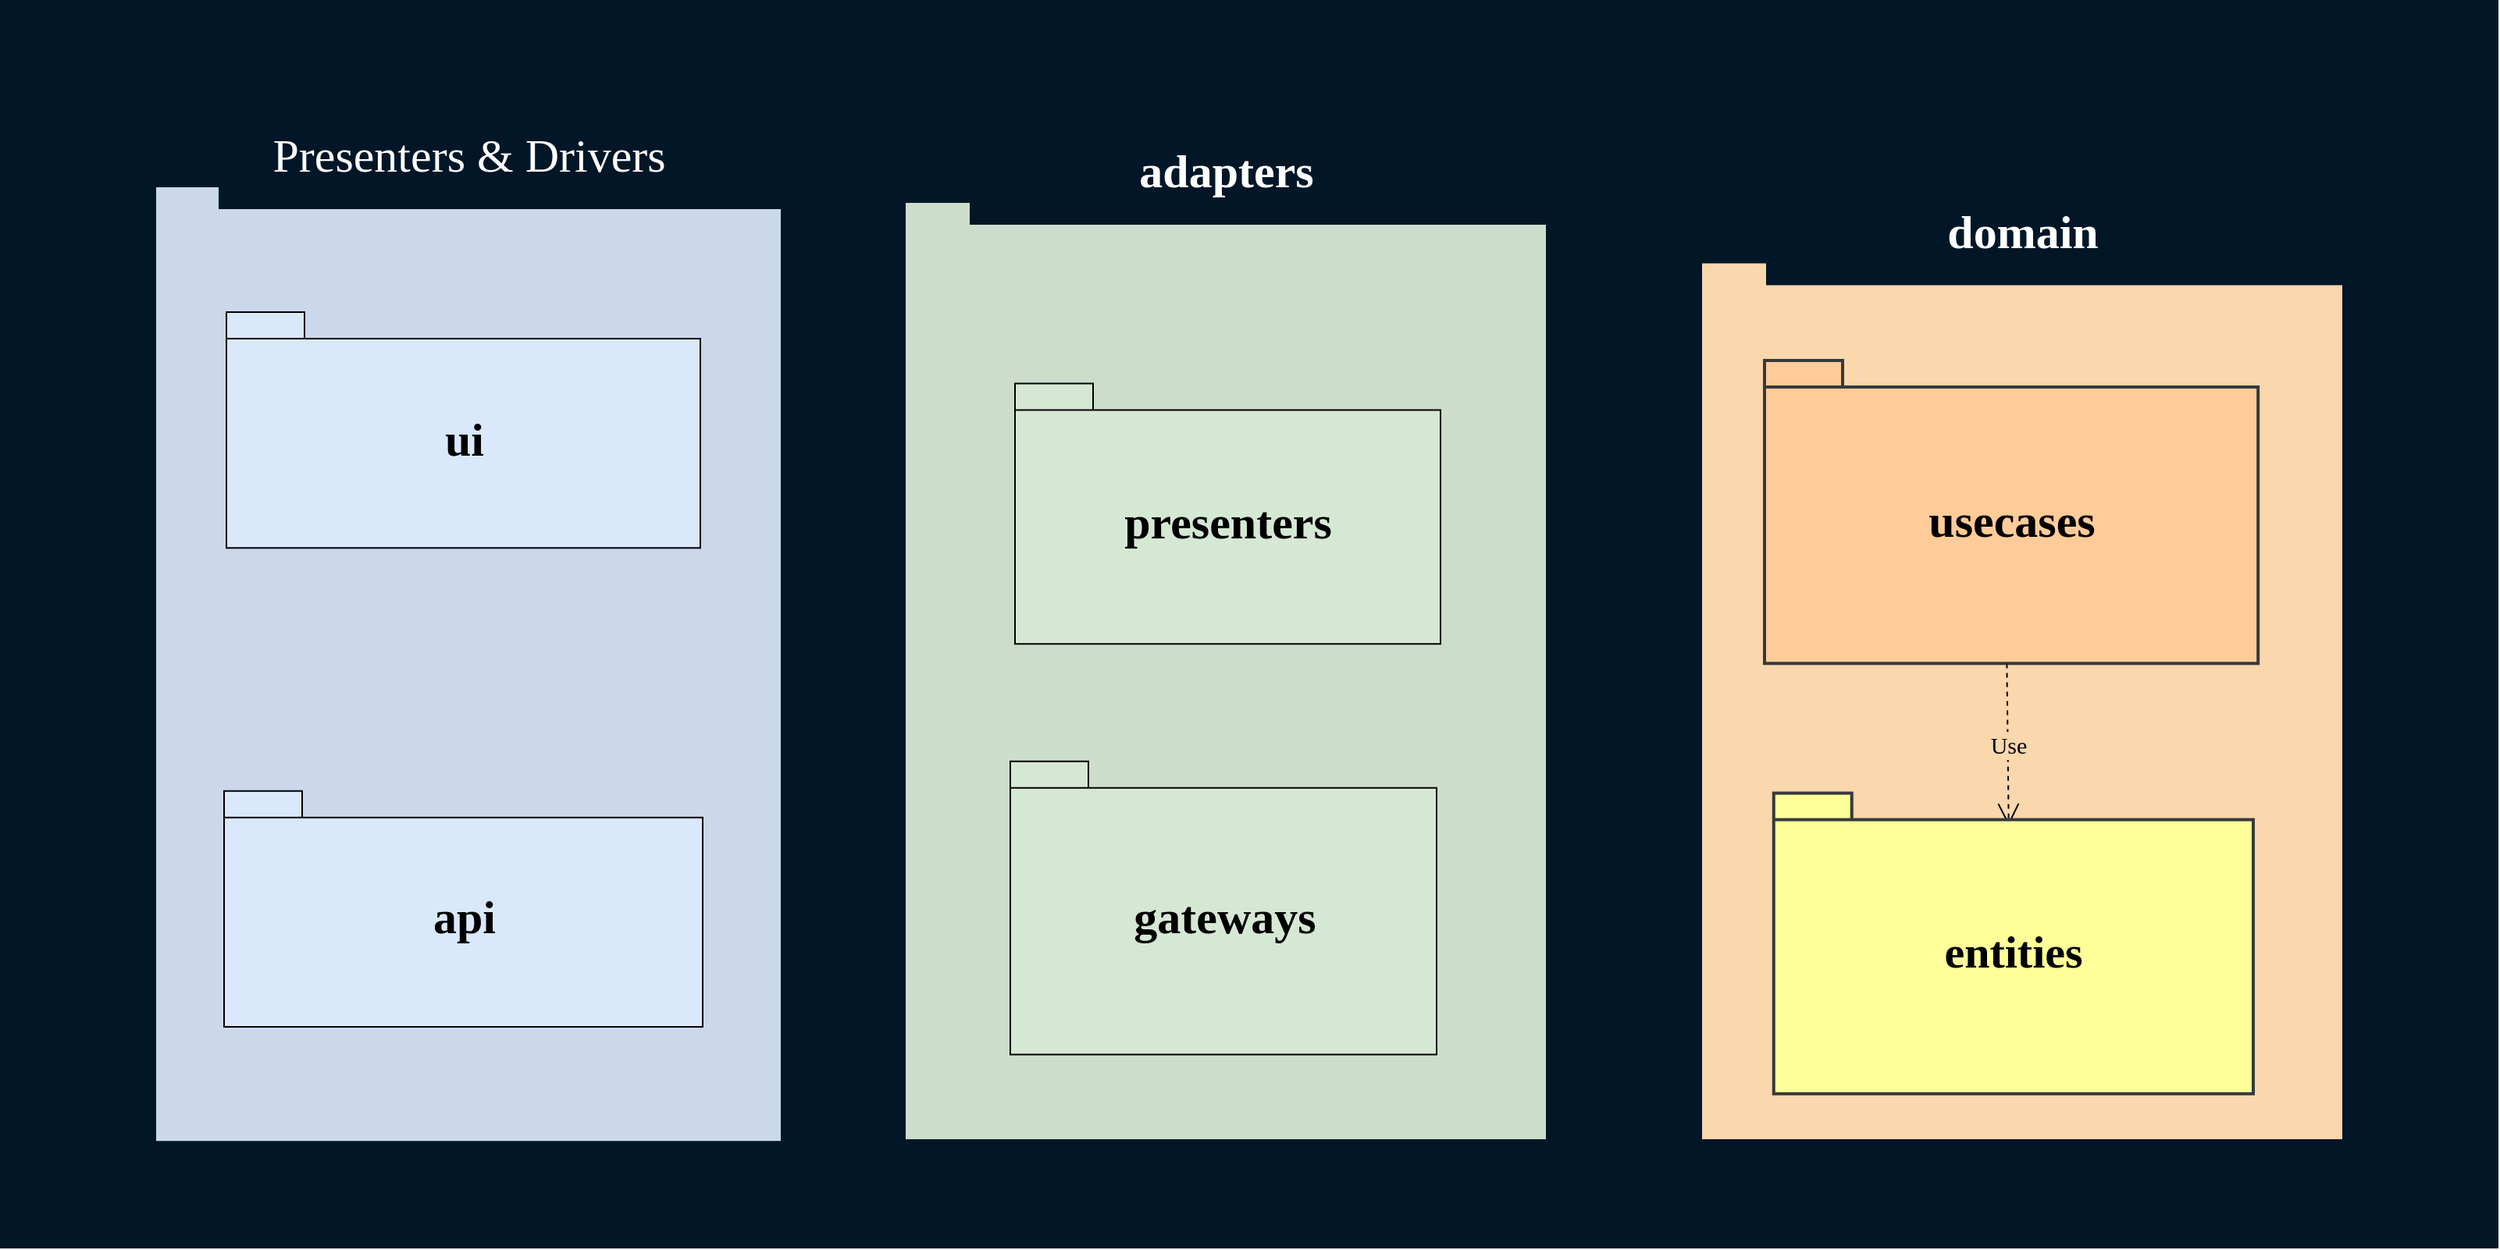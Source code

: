 <mxfile version="13.0.3" type="device"><diagram name="Page-1" id="b5b7bab2-c9e2-2cf4-8b2a-24fd1a2a6d21"><mxGraphModel dx="6152" dy="2813" grid="1" gridSize="10" guides="1" tooltips="1" connect="1" arrows="1" fold="1" page="1" pageScale="1" pageWidth="827" pageHeight="1169" background="#ffffff" math="0" shadow="0"><root><mxCell id="0"/><mxCell id="1" parent="0"/><mxCell id="tDun83H3uAfbjw66Eg2o-3" value="" style="rounded=0;whiteSpace=wrap;html=1;fillColor=#011627;fontSize=30;fontColor=#FFFFFF;strokeColor=none;" vertex="1" parent="1"><mxGeometry x="-2920" y="-330" width="1600" height="800" as="geometry"/></mxCell><mxCell id="tDun83H3uAfbjw66Eg2o-17" value="" style="group;strokeColor=none;fillColor=none;labelPosition=center;verticalLabelPosition=top;align=center;verticalAlign=bottom;fontColor=#FFFFFF;" vertex="1" connectable="0" parent="1"><mxGeometry x="-1920" y="-161.23" width="500" height="561.23" as="geometry"/></mxCell><mxCell id="tDun83H3uAfbjw66Eg2o-18" value="&lt;font style=&quot;font-size: 30px&quot;&gt;domain&lt;br&gt;&lt;/font&gt;" style="shape=folder;fontStyle=1;spacingTop=10;tabWidth=40;tabHeight=14;tabPosition=left;html=1;fontSize=15;labelPosition=center;verticalLabelPosition=top;align=center;verticalAlign=bottom;fontFamily=Verdana;fillColor=#fad7ac;strokeColor=none;fontColor=#FFFFFF;" vertex="1" parent="tDun83H3uAfbjw66Eg2o-17"><mxGeometry x="90" width="410" height="561.23" as="geometry"/></mxCell><mxCell id="tDun83H3uAfbjw66Eg2o-19" value="&lt;font style=&quot;font-size: 30px&quot;&gt;usecases&lt;/font&gt;" style="shape=folder;fontStyle=1;spacingTop=10;tabWidth=50;tabHeight=17;tabPosition=left;html=1;rounded=0;shadow=0;comic=0;labelBackgroundColor=none;strokeWidth=2;fontFamily=Verdana;fontSize=12;align=center;labelPosition=center;verticalLabelPosition=middle;verticalAlign=middle;fillColor=#ffcc99;strokeColor=#36393d;" vertex="1" parent="tDun83H3uAfbjw66Eg2o-17"><mxGeometry x="130" y="62.171" width="316.08" height="194.172" as="geometry"/></mxCell><mxCell id="tDun83H3uAfbjw66Eg2o-20" value="Use" style="endArrow=open;endSize=12;dashed=1;html=1;fontFamily=Verdana;fontSize=15;entryX=0.49;entryY=0.108;entryDx=0;entryDy=0;entryPerimeter=0;exitX=0.491;exitY=1.001;exitDx=0;exitDy=0;exitPerimeter=0;labelBackgroundColor=#FAD7AC;" edge="1" parent="tDun83H3uAfbjw66Eg2o-17" source="tDun83H3uAfbjw66Eg2o-19" target="tDun83H3uAfbjw66Eg2o-22"><mxGeometry x="0.002" width="160" relative="1" as="geometry"><mxPoint x="256.811" y="205.412" as="sourcePoint"/><mxPoint x="256.812" y="373.542" as="targetPoint"/><mxPoint as="offset"/></mxGeometry></mxCell><mxCell id="tDun83H3uAfbjw66Eg2o-21" value="" style="group;fontSize=13;labelPosition=center;verticalLabelPosition=middle;align=center;verticalAlign=middle;fillColor=none;strokeColor=none;strokeWidth=2;" vertex="1" connectable="0" parent="tDun83H3uAfbjw66Eg2o-17"><mxGeometry x="180.08" y="325.372" width="300" height="220.944" as="geometry"/></mxCell><mxCell id="tDun83H3uAfbjw66Eg2o-22" value="&lt;font style=&quot;font-size: 29px&quot;&gt;entities&lt;/font&gt;" style="shape=folder;fontStyle=1;spacingTop=10;tabWidth=50;tabHeight=17;tabPosition=left;html=1;rounded=0;shadow=0;comic=0;labelBackgroundColor=none;strokeWidth=2;fontFamily=Verdana;fontSize=10;align=center;labelPosition=center;verticalLabelPosition=middle;verticalAlign=middle;fillColor=#FFFF99;strokeColor=#36393d;" vertex="1" parent="tDun83H3uAfbjw66Eg2o-21"><mxGeometry x="-44.194" y="14.162" width="307.108" height="192.619" as="geometry"/></mxCell><mxCell id="tDun83H3uAfbjw66Eg2o-23" value="" style="group" vertex="1" connectable="0" parent="1"><mxGeometry x="-2340" y="-200" width="780" height="600" as="geometry"/></mxCell><mxCell id="tDun83H3uAfbjw66Eg2o-7" value="&lt;font style=&quot;font-size: 30px&quot;&gt;adapters&lt;/font&gt;" style="shape=folder;fontStyle=1;spacingTop=10;tabWidth=40;tabHeight=14;tabPosition=left;html=1;fontSize=15;labelPosition=center;verticalLabelPosition=top;align=center;verticalAlign=bottom;fontFamily=Verdana;fillColor=#CCDECB;strokeColor=none;fontColor=#FFFFFF;" vertex="1" parent="tDun83H3uAfbjw66Eg2o-23"><mxGeometry width="410" height="600" as="geometry"/></mxCell><mxCell id="tDun83H3uAfbjw66Eg2o-8" value="&lt;font style=&quot;font-size: 30px&quot;&gt;presenters&lt;/font&gt;" style="shape=folder;fontStyle=1;spacingTop=10;tabWidth=50;tabHeight=17;tabPosition=left;html=1;rounded=0;shadow=0;comic=0;labelBackgroundColor=none;strokeWidth=1;fontFamily=Verdana;fontSize=10;align=center;labelPosition=center;verticalLabelPosition=middle;verticalAlign=middle;fillColor=#d5e8d4;strokeColor=#000000;" vertex="1" parent="tDun83H3uAfbjw66Eg2o-23"><mxGeometry x="70" y="115.789" width="272.5" height="166.811" as="geometry"/></mxCell><mxCell id="tDun83H3uAfbjw66Eg2o-9" value="" style="group;fillColor=none;strokeColor=none;" vertex="1" connectable="0" parent="tDun83H3uAfbjw66Eg2o-23"><mxGeometry x="67" y="357.895" width="273" height="187.863" as="geometry"/></mxCell><mxCell id="tDun83H3uAfbjw66Eg2o-10" value="&lt;font style=&quot;font-size: 30px&quot;&gt;gateways&lt;/font&gt;" style="shape=folder;fontStyle=1;spacingTop=10;tabWidth=50;tabHeight=17;tabPosition=left;html=1;rounded=0;shadow=0;comic=0;labelBackgroundColor=none;strokeWidth=1;fontFamily=Verdana;fontSize=10;align=center;labelPosition=center;verticalLabelPosition=middle;verticalAlign=middle;fillColor=#d5e8d4;strokeColor=#000000;" vertex="1" parent="tDun83H3uAfbjw66Eg2o-9"><mxGeometry width="273.0" height="187.863" as="geometry"/></mxCell><mxCell id="tDun83H3uAfbjw66Eg2o-24" value="" style="group" vertex="1" connectable="0" parent="1"><mxGeometry x="-2820" y="-210" width="400" height="611.18" as="geometry"/></mxCell><mxCell id="tDun83H3uAfbjw66Eg2o-4" value="&lt;font style=&quot;font-size: 30px&quot;&gt;Presenters &amp;amp; Drivers&lt;/font&gt;" style="shape=folder;fontStyle=0;spacingTop=10;tabWidth=40;tabHeight=14;tabPosition=left;html=1;fontSize=15;labelPosition=center;verticalLabelPosition=top;align=center;verticalAlign=bottom;fontFamily=Verdana;fillColor=#CBD8EB;strokeColor=none;fontColor=#FFFFFF;" vertex="1" parent="tDun83H3uAfbjw66Eg2o-24"><mxGeometry width="400" height="611.18" as="geometry"/></mxCell><mxCell id="tDun83H3uAfbjw66Eg2o-5" value="&lt;font style=&quot;font-size: 30px&quot;&gt;ui&lt;/font&gt;" style="shape=folder;fontStyle=1;spacingTop=10;tabWidth=50;tabHeight=17;tabPosition=left;html=1;rounded=0;shadow=0;comic=0;labelBackgroundColor=none;strokeWidth=1;fontFamily=Verdana;fontSize=18;align=center;labelPosition=center;verticalLabelPosition=middle;verticalAlign=middle;fillColor=#dae8fc;strokeColor=#000000;" vertex="1" parent="tDun83H3uAfbjw66Eg2o-24"><mxGeometry x="45" y="80" width="303.5" height="151.18" as="geometry"/></mxCell><mxCell id="tDun83H3uAfbjw66Eg2o-6" value="&lt;font style=&quot;font-size: 30px&quot;&gt;api&lt;/font&gt;" style="shape=folder;fontStyle=1;spacingTop=10;tabWidth=50;tabHeight=17;tabPosition=left;html=1;rounded=0;shadow=0;comic=0;labelBackgroundColor=none;strokeWidth=1;fontFamily=Verdana;fontSize=18;align=center;labelPosition=center;verticalLabelPosition=middle;verticalAlign=middle;fillColor=#dae8fc;strokeColor=#000000;" vertex="1" parent="tDun83H3uAfbjw66Eg2o-24"><mxGeometry x="43.5" y="386.82" width="306.5" height="151.18" as="geometry"/></mxCell></root></mxGraphModel></diagram></mxfile>